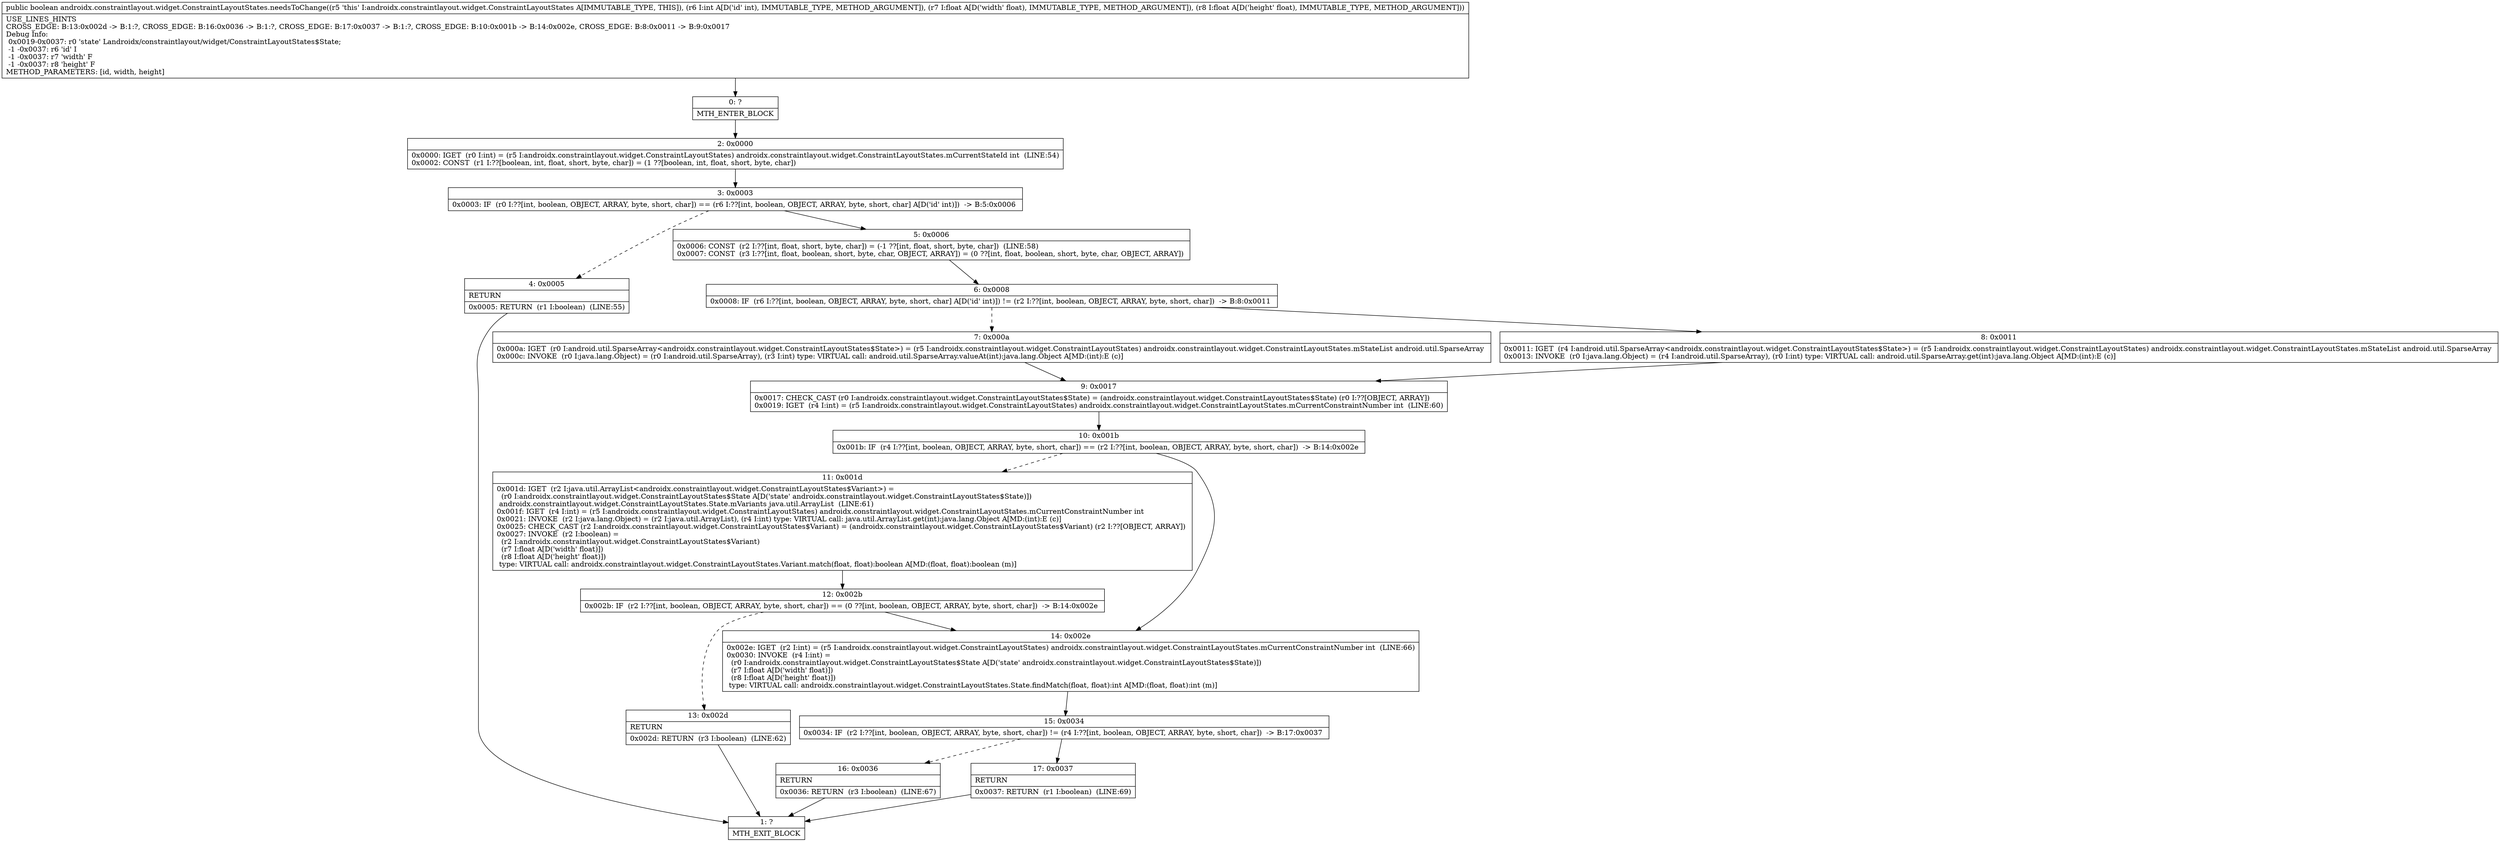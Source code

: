 digraph "CFG forandroidx.constraintlayout.widget.ConstraintLayoutStates.needsToChange(IFF)Z" {
Node_0 [shape=record,label="{0\:\ ?|MTH_ENTER_BLOCK\l}"];
Node_2 [shape=record,label="{2\:\ 0x0000|0x0000: IGET  (r0 I:int) = (r5 I:androidx.constraintlayout.widget.ConstraintLayoutStates) androidx.constraintlayout.widget.ConstraintLayoutStates.mCurrentStateId int  (LINE:54)\l0x0002: CONST  (r1 I:??[boolean, int, float, short, byte, char]) = (1 ??[boolean, int, float, short, byte, char]) \l}"];
Node_3 [shape=record,label="{3\:\ 0x0003|0x0003: IF  (r0 I:??[int, boolean, OBJECT, ARRAY, byte, short, char]) == (r6 I:??[int, boolean, OBJECT, ARRAY, byte, short, char] A[D('id' int)])  \-\> B:5:0x0006 \l}"];
Node_4 [shape=record,label="{4\:\ 0x0005|RETURN\l|0x0005: RETURN  (r1 I:boolean)  (LINE:55)\l}"];
Node_1 [shape=record,label="{1\:\ ?|MTH_EXIT_BLOCK\l}"];
Node_5 [shape=record,label="{5\:\ 0x0006|0x0006: CONST  (r2 I:??[int, float, short, byte, char]) = (\-1 ??[int, float, short, byte, char])  (LINE:58)\l0x0007: CONST  (r3 I:??[int, float, boolean, short, byte, char, OBJECT, ARRAY]) = (0 ??[int, float, boolean, short, byte, char, OBJECT, ARRAY]) \l}"];
Node_6 [shape=record,label="{6\:\ 0x0008|0x0008: IF  (r6 I:??[int, boolean, OBJECT, ARRAY, byte, short, char] A[D('id' int)]) != (r2 I:??[int, boolean, OBJECT, ARRAY, byte, short, char])  \-\> B:8:0x0011 \l}"];
Node_7 [shape=record,label="{7\:\ 0x000a|0x000a: IGET  (r0 I:android.util.SparseArray\<androidx.constraintlayout.widget.ConstraintLayoutStates$State\>) = (r5 I:androidx.constraintlayout.widget.ConstraintLayoutStates) androidx.constraintlayout.widget.ConstraintLayoutStates.mStateList android.util.SparseArray \l0x000c: INVOKE  (r0 I:java.lang.Object) = (r0 I:android.util.SparseArray), (r3 I:int) type: VIRTUAL call: android.util.SparseArray.valueAt(int):java.lang.Object A[MD:(int):E (c)]\l}"];
Node_9 [shape=record,label="{9\:\ 0x0017|0x0017: CHECK_CAST (r0 I:androidx.constraintlayout.widget.ConstraintLayoutStates$State) = (androidx.constraintlayout.widget.ConstraintLayoutStates$State) (r0 I:??[OBJECT, ARRAY]) \l0x0019: IGET  (r4 I:int) = (r5 I:androidx.constraintlayout.widget.ConstraintLayoutStates) androidx.constraintlayout.widget.ConstraintLayoutStates.mCurrentConstraintNumber int  (LINE:60)\l}"];
Node_10 [shape=record,label="{10\:\ 0x001b|0x001b: IF  (r4 I:??[int, boolean, OBJECT, ARRAY, byte, short, char]) == (r2 I:??[int, boolean, OBJECT, ARRAY, byte, short, char])  \-\> B:14:0x002e \l}"];
Node_11 [shape=record,label="{11\:\ 0x001d|0x001d: IGET  (r2 I:java.util.ArrayList\<androidx.constraintlayout.widget.ConstraintLayoutStates$Variant\>) = \l  (r0 I:androidx.constraintlayout.widget.ConstraintLayoutStates$State A[D('state' androidx.constraintlayout.widget.ConstraintLayoutStates$State)])\l androidx.constraintlayout.widget.ConstraintLayoutStates.State.mVariants java.util.ArrayList  (LINE:61)\l0x001f: IGET  (r4 I:int) = (r5 I:androidx.constraintlayout.widget.ConstraintLayoutStates) androidx.constraintlayout.widget.ConstraintLayoutStates.mCurrentConstraintNumber int \l0x0021: INVOKE  (r2 I:java.lang.Object) = (r2 I:java.util.ArrayList), (r4 I:int) type: VIRTUAL call: java.util.ArrayList.get(int):java.lang.Object A[MD:(int):E (c)]\l0x0025: CHECK_CAST (r2 I:androidx.constraintlayout.widget.ConstraintLayoutStates$Variant) = (androidx.constraintlayout.widget.ConstraintLayoutStates$Variant) (r2 I:??[OBJECT, ARRAY]) \l0x0027: INVOKE  (r2 I:boolean) = \l  (r2 I:androidx.constraintlayout.widget.ConstraintLayoutStates$Variant)\l  (r7 I:float A[D('width' float)])\l  (r8 I:float A[D('height' float)])\l type: VIRTUAL call: androidx.constraintlayout.widget.ConstraintLayoutStates.Variant.match(float, float):boolean A[MD:(float, float):boolean (m)]\l}"];
Node_12 [shape=record,label="{12\:\ 0x002b|0x002b: IF  (r2 I:??[int, boolean, OBJECT, ARRAY, byte, short, char]) == (0 ??[int, boolean, OBJECT, ARRAY, byte, short, char])  \-\> B:14:0x002e \l}"];
Node_13 [shape=record,label="{13\:\ 0x002d|RETURN\l|0x002d: RETURN  (r3 I:boolean)  (LINE:62)\l}"];
Node_14 [shape=record,label="{14\:\ 0x002e|0x002e: IGET  (r2 I:int) = (r5 I:androidx.constraintlayout.widget.ConstraintLayoutStates) androidx.constraintlayout.widget.ConstraintLayoutStates.mCurrentConstraintNumber int  (LINE:66)\l0x0030: INVOKE  (r4 I:int) = \l  (r0 I:androidx.constraintlayout.widget.ConstraintLayoutStates$State A[D('state' androidx.constraintlayout.widget.ConstraintLayoutStates$State)])\l  (r7 I:float A[D('width' float)])\l  (r8 I:float A[D('height' float)])\l type: VIRTUAL call: androidx.constraintlayout.widget.ConstraintLayoutStates.State.findMatch(float, float):int A[MD:(float, float):int (m)]\l}"];
Node_15 [shape=record,label="{15\:\ 0x0034|0x0034: IF  (r2 I:??[int, boolean, OBJECT, ARRAY, byte, short, char]) != (r4 I:??[int, boolean, OBJECT, ARRAY, byte, short, char])  \-\> B:17:0x0037 \l}"];
Node_16 [shape=record,label="{16\:\ 0x0036|RETURN\l|0x0036: RETURN  (r3 I:boolean)  (LINE:67)\l}"];
Node_17 [shape=record,label="{17\:\ 0x0037|RETURN\l|0x0037: RETURN  (r1 I:boolean)  (LINE:69)\l}"];
Node_8 [shape=record,label="{8\:\ 0x0011|0x0011: IGET  (r4 I:android.util.SparseArray\<androidx.constraintlayout.widget.ConstraintLayoutStates$State\>) = (r5 I:androidx.constraintlayout.widget.ConstraintLayoutStates) androidx.constraintlayout.widget.ConstraintLayoutStates.mStateList android.util.SparseArray \l0x0013: INVOKE  (r0 I:java.lang.Object) = (r4 I:android.util.SparseArray), (r0 I:int) type: VIRTUAL call: android.util.SparseArray.get(int):java.lang.Object A[MD:(int):E (c)]\l}"];
MethodNode[shape=record,label="{public boolean androidx.constraintlayout.widget.ConstraintLayoutStates.needsToChange((r5 'this' I:androidx.constraintlayout.widget.ConstraintLayoutStates A[IMMUTABLE_TYPE, THIS]), (r6 I:int A[D('id' int), IMMUTABLE_TYPE, METHOD_ARGUMENT]), (r7 I:float A[D('width' float), IMMUTABLE_TYPE, METHOD_ARGUMENT]), (r8 I:float A[D('height' float), IMMUTABLE_TYPE, METHOD_ARGUMENT]))  | USE_LINES_HINTS\lCROSS_EDGE: B:13:0x002d \-\> B:1:?, CROSS_EDGE: B:16:0x0036 \-\> B:1:?, CROSS_EDGE: B:17:0x0037 \-\> B:1:?, CROSS_EDGE: B:10:0x001b \-\> B:14:0x002e, CROSS_EDGE: B:8:0x0011 \-\> B:9:0x0017\lDebug Info:\l  0x0019\-0x0037: r0 'state' Landroidx\/constraintlayout\/widget\/ConstraintLayoutStates$State;\l  \-1 \-0x0037: r6 'id' I\l  \-1 \-0x0037: r7 'width' F\l  \-1 \-0x0037: r8 'height' F\lMETHOD_PARAMETERS: [id, width, height]\l}"];
MethodNode -> Node_0;Node_0 -> Node_2;
Node_2 -> Node_3;
Node_3 -> Node_4[style=dashed];
Node_3 -> Node_5;
Node_4 -> Node_1;
Node_5 -> Node_6;
Node_6 -> Node_7[style=dashed];
Node_6 -> Node_8;
Node_7 -> Node_9;
Node_9 -> Node_10;
Node_10 -> Node_11[style=dashed];
Node_10 -> Node_14;
Node_11 -> Node_12;
Node_12 -> Node_13[style=dashed];
Node_12 -> Node_14;
Node_13 -> Node_1;
Node_14 -> Node_15;
Node_15 -> Node_16[style=dashed];
Node_15 -> Node_17;
Node_16 -> Node_1;
Node_17 -> Node_1;
Node_8 -> Node_9;
}

